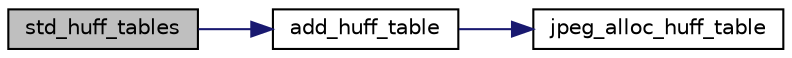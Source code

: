 digraph "std_huff_tables"
{
 // LATEX_PDF_SIZE
  bgcolor="transparent";
  edge [fontname="Helvetica",fontsize="10",labelfontname="Helvetica",labelfontsize="10"];
  node [fontname="Helvetica",fontsize="10",shape=record];
  rankdir="LR";
  Node77 [label="std_huff_tables",height=0.2,width=0.4,color="black", fillcolor="grey75", style="filled", fontcolor="black",tooltip=" "];
  Node77 -> Node78 [color="midnightblue",fontsize="10",style="solid",fontname="Helvetica"];
  Node78 [label="add_huff_table",height=0.2,width=0.4,color="black",URL="$jcparam_8c.html#a5f9c4415d3ef76fa8baa8d2fd64a8f4c",tooltip=" "];
  Node78 -> Node79 [color="midnightblue",fontsize="10",style="solid",fontname="Helvetica"];
  Node79 [label="jpeg_alloc_huff_table",height=0.2,width=0.4,color="black",URL="$jcomapi_8c.html#af6d023a98d48599258237efa5cc82abf",tooltip=" "];
}
